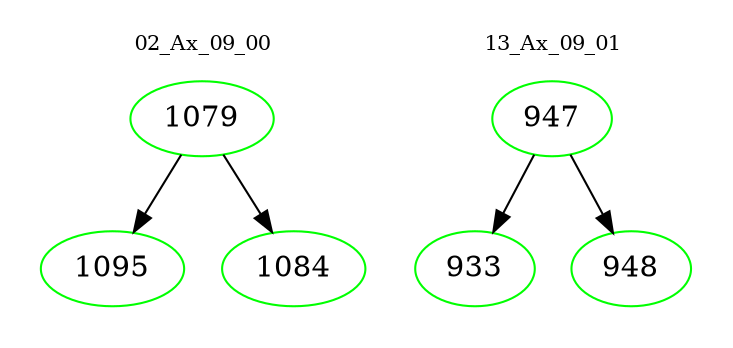 digraph{
subgraph cluster_0 {
color = white
label = "02_Ax_09_00";
fontsize=10;
T0_1079 [label="1079", color="green"]
T0_1079 -> T0_1095 [color="black"]
T0_1095 [label="1095", color="green"]
T0_1079 -> T0_1084 [color="black"]
T0_1084 [label="1084", color="green"]
}
subgraph cluster_1 {
color = white
label = "13_Ax_09_01";
fontsize=10;
T1_947 [label="947", color="green"]
T1_947 -> T1_933 [color="black"]
T1_933 [label="933", color="green"]
T1_947 -> T1_948 [color="black"]
T1_948 [label="948", color="green"]
}
}
